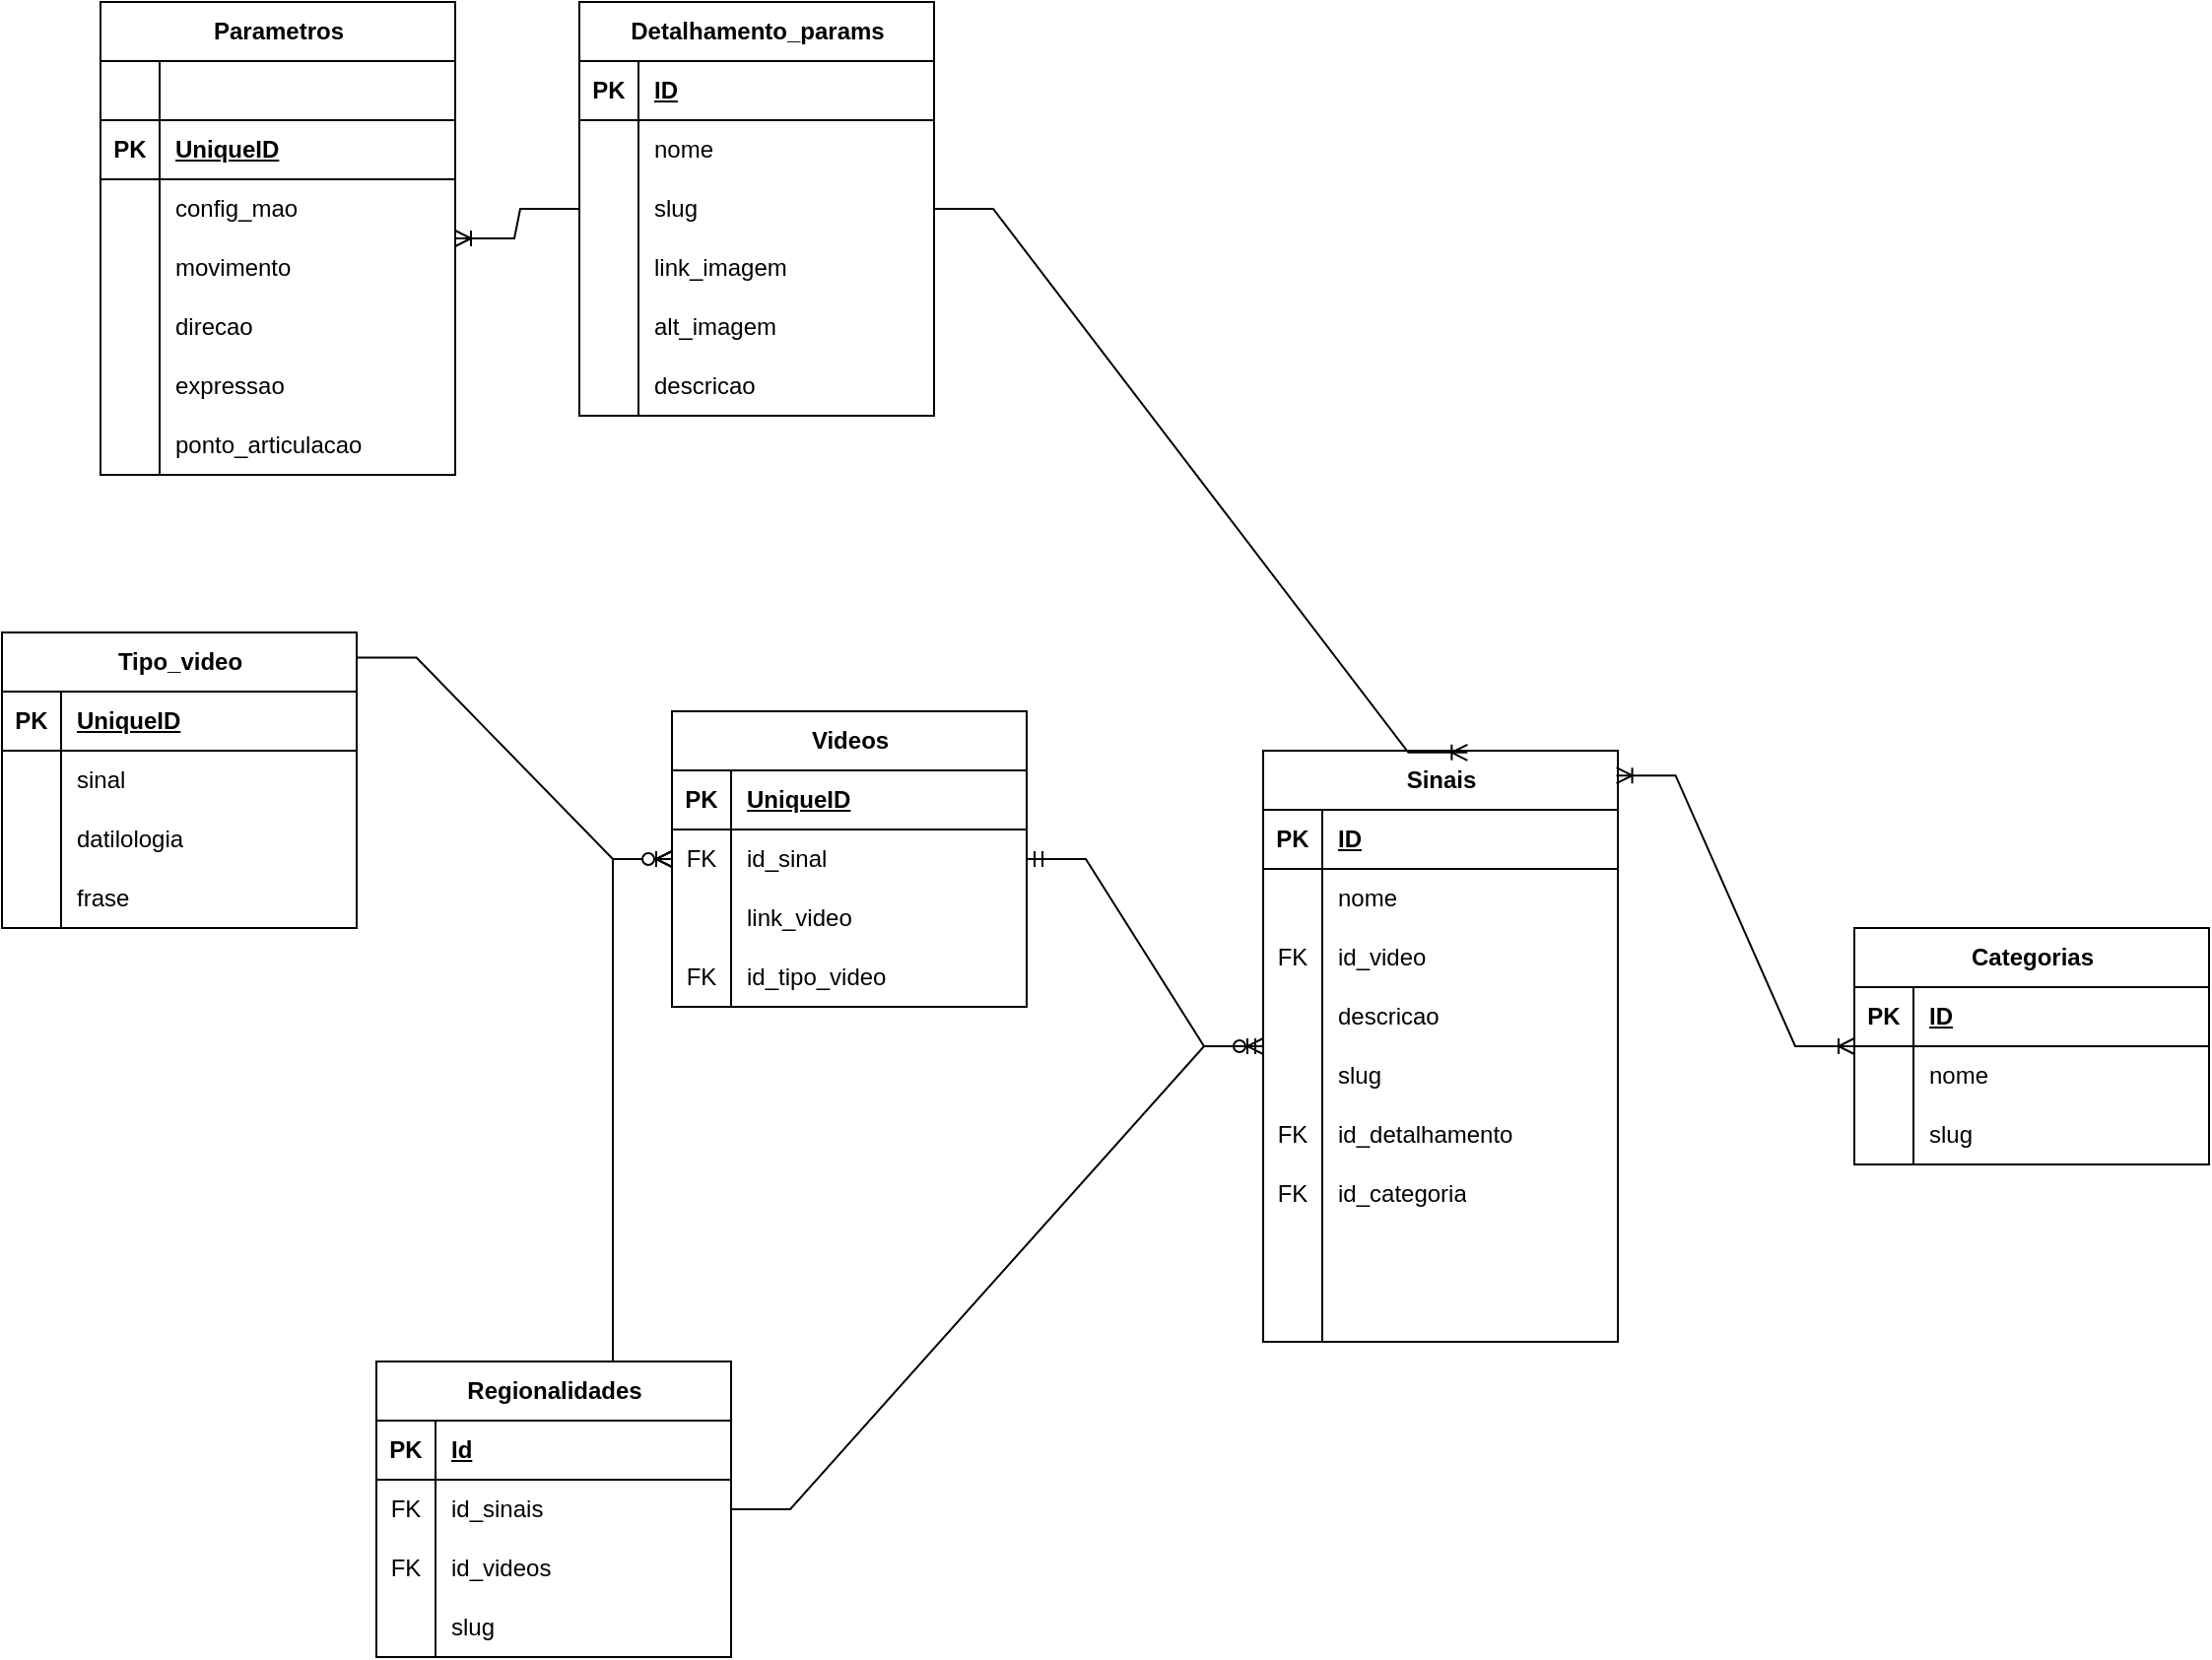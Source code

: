 <mxfile version="21.8.2" type="device">
  <diagram name="Página-1" id="KeEcHHjJXH0J7M_UwQWJ">
    <mxGraphModel dx="1734" dy="944" grid="1" gridSize="10" guides="1" tooltips="1" connect="1" arrows="1" fold="1" page="1" pageScale="1" pageWidth="827" pageHeight="1169" math="0" shadow="0">
      <root>
        <mxCell id="0" />
        <mxCell id="1" parent="0" />
        <mxCell id="hTsUnkivVkCGYJiy14Cd-1" value="Sinais" style="shape=table;startSize=30;container=1;collapsible=1;childLayout=tableLayout;fixedRows=1;rowLines=0;fontStyle=1;align=center;resizeLast=1;html=1;" vertex="1" parent="1">
          <mxGeometry x="680" y="490" width="180" height="300" as="geometry" />
        </mxCell>
        <mxCell id="hTsUnkivVkCGYJiy14Cd-2" value="" style="shape=tableRow;horizontal=0;startSize=0;swimlaneHead=0;swimlaneBody=0;fillColor=none;collapsible=0;dropTarget=0;points=[[0,0.5],[1,0.5]];portConstraint=eastwest;top=0;left=0;right=0;bottom=1;" vertex="1" parent="hTsUnkivVkCGYJiy14Cd-1">
          <mxGeometry y="30" width="180" height="30" as="geometry" />
        </mxCell>
        <mxCell id="hTsUnkivVkCGYJiy14Cd-3" value="PK" style="shape=partialRectangle;connectable=0;fillColor=none;top=0;left=0;bottom=0;right=0;fontStyle=1;overflow=hidden;whiteSpace=wrap;html=1;" vertex="1" parent="hTsUnkivVkCGYJiy14Cd-2">
          <mxGeometry width="30" height="30" as="geometry">
            <mxRectangle width="30" height="30" as="alternateBounds" />
          </mxGeometry>
        </mxCell>
        <mxCell id="hTsUnkivVkCGYJiy14Cd-4" value="ID" style="shape=partialRectangle;connectable=0;fillColor=none;top=0;left=0;bottom=0;right=0;align=left;spacingLeft=6;fontStyle=5;overflow=hidden;whiteSpace=wrap;html=1;" vertex="1" parent="hTsUnkivVkCGYJiy14Cd-2">
          <mxGeometry x="30" width="150" height="30" as="geometry">
            <mxRectangle width="150" height="30" as="alternateBounds" />
          </mxGeometry>
        </mxCell>
        <mxCell id="hTsUnkivVkCGYJiy14Cd-5" value="" style="shape=tableRow;horizontal=0;startSize=0;swimlaneHead=0;swimlaneBody=0;fillColor=none;collapsible=0;dropTarget=0;points=[[0,0.5],[1,0.5]];portConstraint=eastwest;top=0;left=0;right=0;bottom=0;" vertex="1" parent="hTsUnkivVkCGYJiy14Cd-1">
          <mxGeometry y="60" width="180" height="30" as="geometry" />
        </mxCell>
        <mxCell id="hTsUnkivVkCGYJiy14Cd-6" value="" style="shape=partialRectangle;connectable=0;fillColor=none;top=0;left=0;bottom=0;right=0;editable=1;overflow=hidden;whiteSpace=wrap;html=1;" vertex="1" parent="hTsUnkivVkCGYJiy14Cd-5">
          <mxGeometry width="30" height="30" as="geometry">
            <mxRectangle width="30" height="30" as="alternateBounds" />
          </mxGeometry>
        </mxCell>
        <mxCell id="hTsUnkivVkCGYJiy14Cd-7" value="nome&lt;span style=&quot;white-space: pre;&quot;&gt;&#x9;&lt;/span&gt;" style="shape=partialRectangle;connectable=0;fillColor=none;top=0;left=0;bottom=0;right=0;align=left;spacingLeft=6;overflow=hidden;whiteSpace=wrap;html=1;" vertex="1" parent="hTsUnkivVkCGYJiy14Cd-5">
          <mxGeometry x="30" width="150" height="30" as="geometry">
            <mxRectangle width="150" height="30" as="alternateBounds" />
          </mxGeometry>
        </mxCell>
        <mxCell id="hTsUnkivVkCGYJiy14Cd-8" value="" style="shape=tableRow;horizontal=0;startSize=0;swimlaneHead=0;swimlaneBody=0;fillColor=none;collapsible=0;dropTarget=0;points=[[0,0.5],[1,0.5]];portConstraint=eastwest;top=0;left=0;right=0;bottom=0;" vertex="1" parent="hTsUnkivVkCGYJiy14Cd-1">
          <mxGeometry y="90" width="180" height="30" as="geometry" />
        </mxCell>
        <mxCell id="hTsUnkivVkCGYJiy14Cd-9" value="FK" style="shape=partialRectangle;connectable=0;fillColor=none;top=0;left=0;bottom=0;right=0;editable=1;overflow=hidden;whiteSpace=wrap;html=1;" vertex="1" parent="hTsUnkivVkCGYJiy14Cd-8">
          <mxGeometry width="30" height="30" as="geometry">
            <mxRectangle width="30" height="30" as="alternateBounds" />
          </mxGeometry>
        </mxCell>
        <mxCell id="hTsUnkivVkCGYJiy14Cd-10" value="id_video" style="shape=partialRectangle;connectable=0;fillColor=none;top=0;left=0;bottom=0;right=0;align=left;spacingLeft=6;overflow=hidden;whiteSpace=wrap;html=1;" vertex="1" parent="hTsUnkivVkCGYJiy14Cd-8">
          <mxGeometry x="30" width="150" height="30" as="geometry">
            <mxRectangle width="150" height="30" as="alternateBounds" />
          </mxGeometry>
        </mxCell>
        <mxCell id="hTsUnkivVkCGYJiy14Cd-11" value="" style="shape=tableRow;horizontal=0;startSize=0;swimlaneHead=0;swimlaneBody=0;fillColor=none;collapsible=0;dropTarget=0;points=[[0,0.5],[1,0.5]];portConstraint=eastwest;top=0;left=0;right=0;bottom=0;" vertex="1" parent="hTsUnkivVkCGYJiy14Cd-1">
          <mxGeometry y="120" width="180" height="30" as="geometry" />
        </mxCell>
        <mxCell id="hTsUnkivVkCGYJiy14Cd-12" value="" style="shape=partialRectangle;connectable=0;fillColor=none;top=0;left=0;bottom=0;right=0;editable=1;overflow=hidden;whiteSpace=wrap;html=1;" vertex="1" parent="hTsUnkivVkCGYJiy14Cd-11">
          <mxGeometry width="30" height="30" as="geometry">
            <mxRectangle width="30" height="30" as="alternateBounds" />
          </mxGeometry>
        </mxCell>
        <mxCell id="hTsUnkivVkCGYJiy14Cd-13" value="descricao" style="shape=partialRectangle;connectable=0;fillColor=none;top=0;left=0;bottom=0;right=0;align=left;spacingLeft=6;overflow=hidden;whiteSpace=wrap;html=1;" vertex="1" parent="hTsUnkivVkCGYJiy14Cd-11">
          <mxGeometry x="30" width="150" height="30" as="geometry">
            <mxRectangle width="150" height="30" as="alternateBounds" />
          </mxGeometry>
        </mxCell>
        <mxCell id="hTsUnkivVkCGYJiy14Cd-46" style="shape=tableRow;horizontal=0;startSize=0;swimlaneHead=0;swimlaneBody=0;fillColor=none;collapsible=0;dropTarget=0;points=[[0,0.5],[1,0.5]];portConstraint=eastwest;top=0;left=0;right=0;bottom=0;" vertex="1" parent="hTsUnkivVkCGYJiy14Cd-1">
          <mxGeometry y="150" width="180" height="30" as="geometry" />
        </mxCell>
        <mxCell id="hTsUnkivVkCGYJiy14Cd-47" style="shape=partialRectangle;connectable=0;fillColor=none;top=0;left=0;bottom=0;right=0;editable=1;overflow=hidden;whiteSpace=wrap;html=1;" vertex="1" parent="hTsUnkivVkCGYJiy14Cd-46">
          <mxGeometry width="30" height="30" as="geometry">
            <mxRectangle width="30" height="30" as="alternateBounds" />
          </mxGeometry>
        </mxCell>
        <mxCell id="hTsUnkivVkCGYJiy14Cd-48" value="slug" style="shape=partialRectangle;connectable=0;fillColor=none;top=0;left=0;bottom=0;right=0;align=left;spacingLeft=6;overflow=hidden;whiteSpace=wrap;html=1;" vertex="1" parent="hTsUnkivVkCGYJiy14Cd-46">
          <mxGeometry x="30" width="150" height="30" as="geometry">
            <mxRectangle width="150" height="30" as="alternateBounds" />
          </mxGeometry>
        </mxCell>
        <mxCell id="hTsUnkivVkCGYJiy14Cd-43" style="shape=tableRow;horizontal=0;startSize=0;swimlaneHead=0;swimlaneBody=0;fillColor=none;collapsible=0;dropTarget=0;points=[[0,0.5],[1,0.5]];portConstraint=eastwest;top=0;left=0;right=0;bottom=0;" vertex="1" parent="hTsUnkivVkCGYJiy14Cd-1">
          <mxGeometry y="180" width="180" height="30" as="geometry" />
        </mxCell>
        <mxCell id="hTsUnkivVkCGYJiy14Cd-44" value="FK" style="shape=partialRectangle;connectable=0;fillColor=none;top=0;left=0;bottom=0;right=0;editable=1;overflow=hidden;whiteSpace=wrap;html=1;" vertex="1" parent="hTsUnkivVkCGYJiy14Cd-43">
          <mxGeometry width="30" height="30" as="geometry">
            <mxRectangle width="30" height="30" as="alternateBounds" />
          </mxGeometry>
        </mxCell>
        <mxCell id="hTsUnkivVkCGYJiy14Cd-45" value="id_detalhamento" style="shape=partialRectangle;connectable=0;fillColor=none;top=0;left=0;bottom=0;right=0;align=left;spacingLeft=6;overflow=hidden;whiteSpace=wrap;html=1;" vertex="1" parent="hTsUnkivVkCGYJiy14Cd-43">
          <mxGeometry x="30" width="150" height="30" as="geometry">
            <mxRectangle width="150" height="30" as="alternateBounds" />
          </mxGeometry>
        </mxCell>
        <mxCell id="hTsUnkivVkCGYJiy14Cd-40" style="shape=tableRow;horizontal=0;startSize=0;swimlaneHead=0;swimlaneBody=0;fillColor=none;collapsible=0;dropTarget=0;points=[[0,0.5],[1,0.5]];portConstraint=eastwest;top=0;left=0;right=0;bottom=0;" vertex="1" parent="hTsUnkivVkCGYJiy14Cd-1">
          <mxGeometry y="210" width="180" height="30" as="geometry" />
        </mxCell>
        <mxCell id="hTsUnkivVkCGYJiy14Cd-41" value="FK" style="shape=partialRectangle;connectable=0;fillColor=none;top=0;left=0;bottom=0;right=0;editable=1;overflow=hidden;whiteSpace=wrap;html=1;" vertex="1" parent="hTsUnkivVkCGYJiy14Cd-40">
          <mxGeometry width="30" height="30" as="geometry">
            <mxRectangle width="30" height="30" as="alternateBounds" />
          </mxGeometry>
        </mxCell>
        <mxCell id="hTsUnkivVkCGYJiy14Cd-42" value="id_categoria" style="shape=partialRectangle;connectable=0;fillColor=none;top=0;left=0;bottom=0;right=0;align=left;spacingLeft=6;overflow=hidden;whiteSpace=wrap;html=1;" vertex="1" parent="hTsUnkivVkCGYJiy14Cd-40">
          <mxGeometry x="30" width="150" height="30" as="geometry">
            <mxRectangle width="150" height="30" as="alternateBounds" />
          </mxGeometry>
        </mxCell>
        <mxCell id="hTsUnkivVkCGYJiy14Cd-81" style="shape=tableRow;horizontal=0;startSize=0;swimlaneHead=0;swimlaneBody=0;fillColor=none;collapsible=0;dropTarget=0;points=[[0,0.5],[1,0.5]];portConstraint=eastwest;top=0;left=0;right=0;bottom=0;" vertex="1" parent="hTsUnkivVkCGYJiy14Cd-1">
          <mxGeometry y="240" width="180" height="30" as="geometry" />
        </mxCell>
        <mxCell id="hTsUnkivVkCGYJiy14Cd-82" style="shape=partialRectangle;connectable=0;fillColor=none;top=0;left=0;bottom=0;right=0;editable=1;overflow=hidden;whiteSpace=wrap;html=1;" vertex="1" parent="hTsUnkivVkCGYJiy14Cd-81">
          <mxGeometry width="30" height="30" as="geometry">
            <mxRectangle width="30" height="30" as="alternateBounds" />
          </mxGeometry>
        </mxCell>
        <mxCell id="hTsUnkivVkCGYJiy14Cd-83" value="" style="shape=partialRectangle;connectable=0;fillColor=none;top=0;left=0;bottom=0;right=0;align=left;spacingLeft=6;overflow=hidden;whiteSpace=wrap;html=1;" vertex="1" parent="hTsUnkivVkCGYJiy14Cd-81">
          <mxGeometry x="30" width="150" height="30" as="geometry">
            <mxRectangle width="150" height="30" as="alternateBounds" />
          </mxGeometry>
        </mxCell>
        <mxCell id="hTsUnkivVkCGYJiy14Cd-84" style="shape=tableRow;horizontal=0;startSize=0;swimlaneHead=0;swimlaneBody=0;fillColor=none;collapsible=0;dropTarget=0;points=[[0,0.5],[1,0.5]];portConstraint=eastwest;top=0;left=0;right=0;bottom=0;" vertex="1" parent="hTsUnkivVkCGYJiy14Cd-1">
          <mxGeometry y="270" width="180" height="30" as="geometry" />
        </mxCell>
        <mxCell id="hTsUnkivVkCGYJiy14Cd-85" style="shape=partialRectangle;connectable=0;fillColor=none;top=0;left=0;bottom=0;right=0;editable=1;overflow=hidden;whiteSpace=wrap;html=1;" vertex="1" parent="hTsUnkivVkCGYJiy14Cd-84">
          <mxGeometry width="30" height="30" as="geometry">
            <mxRectangle width="30" height="30" as="alternateBounds" />
          </mxGeometry>
        </mxCell>
        <mxCell id="hTsUnkivVkCGYJiy14Cd-86" value="" style="shape=partialRectangle;connectable=0;fillColor=none;top=0;left=0;bottom=0;right=0;align=left;spacingLeft=6;overflow=hidden;whiteSpace=wrap;html=1;" vertex="1" parent="hTsUnkivVkCGYJiy14Cd-84">
          <mxGeometry x="30" width="150" height="30" as="geometry">
            <mxRectangle width="150" height="30" as="alternateBounds" />
          </mxGeometry>
        </mxCell>
        <mxCell id="hTsUnkivVkCGYJiy14Cd-14" value="Categorias" style="shape=table;startSize=30;container=1;collapsible=1;childLayout=tableLayout;fixedRows=1;rowLines=0;fontStyle=1;align=center;resizeLast=1;html=1;" vertex="1" parent="1">
          <mxGeometry x="980" y="580" width="180" height="120" as="geometry" />
        </mxCell>
        <mxCell id="hTsUnkivVkCGYJiy14Cd-15" value="" style="shape=tableRow;horizontal=0;startSize=0;swimlaneHead=0;swimlaneBody=0;fillColor=none;collapsible=0;dropTarget=0;points=[[0,0.5],[1,0.5]];portConstraint=eastwest;top=0;left=0;right=0;bottom=1;" vertex="1" parent="hTsUnkivVkCGYJiy14Cd-14">
          <mxGeometry y="30" width="180" height="30" as="geometry" />
        </mxCell>
        <mxCell id="hTsUnkivVkCGYJiy14Cd-16" value="PK" style="shape=partialRectangle;connectable=0;fillColor=none;top=0;left=0;bottom=0;right=0;fontStyle=1;overflow=hidden;whiteSpace=wrap;html=1;" vertex="1" parent="hTsUnkivVkCGYJiy14Cd-15">
          <mxGeometry width="30" height="30" as="geometry">
            <mxRectangle width="30" height="30" as="alternateBounds" />
          </mxGeometry>
        </mxCell>
        <mxCell id="hTsUnkivVkCGYJiy14Cd-17" value="ID" style="shape=partialRectangle;connectable=0;fillColor=none;top=0;left=0;bottom=0;right=0;align=left;spacingLeft=6;fontStyle=5;overflow=hidden;whiteSpace=wrap;html=1;" vertex="1" parent="hTsUnkivVkCGYJiy14Cd-15">
          <mxGeometry x="30" width="150" height="30" as="geometry">
            <mxRectangle width="150" height="30" as="alternateBounds" />
          </mxGeometry>
        </mxCell>
        <mxCell id="hTsUnkivVkCGYJiy14Cd-18" value="" style="shape=tableRow;horizontal=0;startSize=0;swimlaneHead=0;swimlaneBody=0;fillColor=none;collapsible=0;dropTarget=0;points=[[0,0.5],[1,0.5]];portConstraint=eastwest;top=0;left=0;right=0;bottom=0;" vertex="1" parent="hTsUnkivVkCGYJiy14Cd-14">
          <mxGeometry y="60" width="180" height="30" as="geometry" />
        </mxCell>
        <mxCell id="hTsUnkivVkCGYJiy14Cd-19" value="" style="shape=partialRectangle;connectable=0;fillColor=none;top=0;left=0;bottom=0;right=0;editable=1;overflow=hidden;whiteSpace=wrap;html=1;" vertex="1" parent="hTsUnkivVkCGYJiy14Cd-18">
          <mxGeometry width="30" height="30" as="geometry">
            <mxRectangle width="30" height="30" as="alternateBounds" />
          </mxGeometry>
        </mxCell>
        <mxCell id="hTsUnkivVkCGYJiy14Cd-20" value="nome&lt;span style=&quot;white-space: pre;&quot;&gt;&#x9;&lt;/span&gt;" style="shape=partialRectangle;connectable=0;fillColor=none;top=0;left=0;bottom=0;right=0;align=left;spacingLeft=6;overflow=hidden;whiteSpace=wrap;html=1;" vertex="1" parent="hTsUnkivVkCGYJiy14Cd-18">
          <mxGeometry x="30" width="150" height="30" as="geometry">
            <mxRectangle width="150" height="30" as="alternateBounds" />
          </mxGeometry>
        </mxCell>
        <mxCell id="hTsUnkivVkCGYJiy14Cd-21" value="" style="shape=tableRow;horizontal=0;startSize=0;swimlaneHead=0;swimlaneBody=0;fillColor=none;collapsible=0;dropTarget=0;points=[[0,0.5],[1,0.5]];portConstraint=eastwest;top=0;left=0;right=0;bottom=0;" vertex="1" parent="hTsUnkivVkCGYJiy14Cd-14">
          <mxGeometry y="90" width="180" height="30" as="geometry" />
        </mxCell>
        <mxCell id="hTsUnkivVkCGYJiy14Cd-22" value="" style="shape=partialRectangle;connectable=0;fillColor=none;top=0;left=0;bottom=0;right=0;editable=1;overflow=hidden;whiteSpace=wrap;html=1;" vertex="1" parent="hTsUnkivVkCGYJiy14Cd-21">
          <mxGeometry width="30" height="30" as="geometry">
            <mxRectangle width="30" height="30" as="alternateBounds" />
          </mxGeometry>
        </mxCell>
        <mxCell id="hTsUnkivVkCGYJiy14Cd-23" value="slug" style="shape=partialRectangle;connectable=0;fillColor=none;top=0;left=0;bottom=0;right=0;align=left;spacingLeft=6;overflow=hidden;whiteSpace=wrap;html=1;" vertex="1" parent="hTsUnkivVkCGYJiy14Cd-21">
          <mxGeometry x="30" width="150" height="30" as="geometry">
            <mxRectangle width="150" height="30" as="alternateBounds" />
          </mxGeometry>
        </mxCell>
        <mxCell id="hTsUnkivVkCGYJiy14Cd-27" value="Detalhamento_params" style="shape=table;startSize=30;container=1;collapsible=1;childLayout=tableLayout;fixedRows=1;rowLines=0;fontStyle=1;align=center;resizeLast=1;html=1;" vertex="1" parent="1">
          <mxGeometry x="333" y="110" width="180" height="210" as="geometry" />
        </mxCell>
        <mxCell id="hTsUnkivVkCGYJiy14Cd-28" value="" style="shape=tableRow;horizontal=0;startSize=0;swimlaneHead=0;swimlaneBody=0;fillColor=none;collapsible=0;dropTarget=0;points=[[0,0.5],[1,0.5]];portConstraint=eastwest;top=0;left=0;right=0;bottom=1;" vertex="1" parent="hTsUnkivVkCGYJiy14Cd-27">
          <mxGeometry y="30" width="180" height="30" as="geometry" />
        </mxCell>
        <mxCell id="hTsUnkivVkCGYJiy14Cd-29" value="PK" style="shape=partialRectangle;connectable=0;fillColor=none;top=0;left=0;bottom=0;right=0;fontStyle=1;overflow=hidden;whiteSpace=wrap;html=1;" vertex="1" parent="hTsUnkivVkCGYJiy14Cd-28">
          <mxGeometry width="30" height="30" as="geometry">
            <mxRectangle width="30" height="30" as="alternateBounds" />
          </mxGeometry>
        </mxCell>
        <mxCell id="hTsUnkivVkCGYJiy14Cd-30" value="ID" style="shape=partialRectangle;connectable=0;fillColor=none;top=0;left=0;bottom=0;right=0;align=left;spacingLeft=6;fontStyle=5;overflow=hidden;whiteSpace=wrap;html=1;" vertex="1" parent="hTsUnkivVkCGYJiy14Cd-28">
          <mxGeometry x="30" width="150" height="30" as="geometry">
            <mxRectangle width="150" height="30" as="alternateBounds" />
          </mxGeometry>
        </mxCell>
        <mxCell id="hTsUnkivVkCGYJiy14Cd-31" value="" style="shape=tableRow;horizontal=0;startSize=0;swimlaneHead=0;swimlaneBody=0;fillColor=none;collapsible=0;dropTarget=0;points=[[0,0.5],[1,0.5]];portConstraint=eastwest;top=0;left=0;right=0;bottom=0;" vertex="1" parent="hTsUnkivVkCGYJiy14Cd-27">
          <mxGeometry y="60" width="180" height="30" as="geometry" />
        </mxCell>
        <mxCell id="hTsUnkivVkCGYJiy14Cd-32" value="" style="shape=partialRectangle;connectable=0;fillColor=none;top=0;left=0;bottom=0;right=0;editable=1;overflow=hidden;whiteSpace=wrap;html=1;" vertex="1" parent="hTsUnkivVkCGYJiy14Cd-31">
          <mxGeometry width="30" height="30" as="geometry">
            <mxRectangle width="30" height="30" as="alternateBounds" />
          </mxGeometry>
        </mxCell>
        <mxCell id="hTsUnkivVkCGYJiy14Cd-33" value="nome&lt;span style=&quot;white-space: pre;&quot;&gt;&#x9;&lt;/span&gt;" style="shape=partialRectangle;connectable=0;fillColor=none;top=0;left=0;bottom=0;right=0;align=left;spacingLeft=6;overflow=hidden;whiteSpace=wrap;html=1;" vertex="1" parent="hTsUnkivVkCGYJiy14Cd-31">
          <mxGeometry x="30" width="150" height="30" as="geometry">
            <mxRectangle width="150" height="30" as="alternateBounds" />
          </mxGeometry>
        </mxCell>
        <mxCell id="hTsUnkivVkCGYJiy14Cd-34" value="" style="shape=tableRow;horizontal=0;startSize=0;swimlaneHead=0;swimlaneBody=0;fillColor=none;collapsible=0;dropTarget=0;points=[[0,0.5],[1,0.5]];portConstraint=eastwest;top=0;left=0;right=0;bottom=0;" vertex="1" parent="hTsUnkivVkCGYJiy14Cd-27">
          <mxGeometry y="90" width="180" height="30" as="geometry" />
        </mxCell>
        <mxCell id="hTsUnkivVkCGYJiy14Cd-35" value="" style="shape=partialRectangle;connectable=0;fillColor=none;top=0;left=0;bottom=0;right=0;editable=1;overflow=hidden;whiteSpace=wrap;html=1;" vertex="1" parent="hTsUnkivVkCGYJiy14Cd-34">
          <mxGeometry width="30" height="30" as="geometry">
            <mxRectangle width="30" height="30" as="alternateBounds" />
          </mxGeometry>
        </mxCell>
        <mxCell id="hTsUnkivVkCGYJiy14Cd-36" value="slug" style="shape=partialRectangle;connectable=0;fillColor=none;top=0;left=0;bottom=0;right=0;align=left;spacingLeft=6;overflow=hidden;whiteSpace=wrap;html=1;" vertex="1" parent="hTsUnkivVkCGYJiy14Cd-34">
          <mxGeometry x="30" width="150" height="30" as="geometry">
            <mxRectangle width="150" height="30" as="alternateBounds" />
          </mxGeometry>
        </mxCell>
        <mxCell id="hTsUnkivVkCGYJiy14Cd-37" value="" style="shape=tableRow;horizontal=0;startSize=0;swimlaneHead=0;swimlaneBody=0;fillColor=none;collapsible=0;dropTarget=0;points=[[0,0.5],[1,0.5]];portConstraint=eastwest;top=0;left=0;right=0;bottom=0;" vertex="1" parent="hTsUnkivVkCGYJiy14Cd-27">
          <mxGeometry y="120" width="180" height="30" as="geometry" />
        </mxCell>
        <mxCell id="hTsUnkivVkCGYJiy14Cd-38" value="" style="shape=partialRectangle;connectable=0;fillColor=none;top=0;left=0;bottom=0;right=0;editable=1;overflow=hidden;whiteSpace=wrap;html=1;" vertex="1" parent="hTsUnkivVkCGYJiy14Cd-37">
          <mxGeometry width="30" height="30" as="geometry">
            <mxRectangle width="30" height="30" as="alternateBounds" />
          </mxGeometry>
        </mxCell>
        <mxCell id="hTsUnkivVkCGYJiy14Cd-39" value="link_imagem" style="shape=partialRectangle;connectable=0;fillColor=none;top=0;left=0;bottom=0;right=0;align=left;spacingLeft=6;overflow=hidden;whiteSpace=wrap;html=1;" vertex="1" parent="hTsUnkivVkCGYJiy14Cd-37">
          <mxGeometry x="30" width="150" height="30" as="geometry">
            <mxRectangle width="150" height="30" as="alternateBounds" />
          </mxGeometry>
        </mxCell>
        <mxCell id="hTsUnkivVkCGYJiy14Cd-52" style="shape=tableRow;horizontal=0;startSize=0;swimlaneHead=0;swimlaneBody=0;fillColor=none;collapsible=0;dropTarget=0;points=[[0,0.5],[1,0.5]];portConstraint=eastwest;top=0;left=0;right=0;bottom=0;" vertex="1" parent="hTsUnkivVkCGYJiy14Cd-27">
          <mxGeometry y="150" width="180" height="30" as="geometry" />
        </mxCell>
        <mxCell id="hTsUnkivVkCGYJiy14Cd-53" style="shape=partialRectangle;connectable=0;fillColor=none;top=0;left=0;bottom=0;right=0;editable=1;overflow=hidden;whiteSpace=wrap;html=1;" vertex="1" parent="hTsUnkivVkCGYJiy14Cd-52">
          <mxGeometry width="30" height="30" as="geometry">
            <mxRectangle width="30" height="30" as="alternateBounds" />
          </mxGeometry>
        </mxCell>
        <mxCell id="hTsUnkivVkCGYJiy14Cd-54" value="alt_imagem" style="shape=partialRectangle;connectable=0;fillColor=none;top=0;left=0;bottom=0;right=0;align=left;spacingLeft=6;overflow=hidden;whiteSpace=wrap;html=1;" vertex="1" parent="hTsUnkivVkCGYJiy14Cd-52">
          <mxGeometry x="30" width="150" height="30" as="geometry">
            <mxRectangle width="150" height="30" as="alternateBounds" />
          </mxGeometry>
        </mxCell>
        <mxCell id="hTsUnkivVkCGYJiy14Cd-49" style="shape=tableRow;horizontal=0;startSize=0;swimlaneHead=0;swimlaneBody=0;fillColor=none;collapsible=0;dropTarget=0;points=[[0,0.5],[1,0.5]];portConstraint=eastwest;top=0;left=0;right=0;bottom=0;" vertex="1" parent="hTsUnkivVkCGYJiy14Cd-27">
          <mxGeometry y="180" width="180" height="30" as="geometry" />
        </mxCell>
        <mxCell id="hTsUnkivVkCGYJiy14Cd-50" style="shape=partialRectangle;connectable=0;fillColor=none;top=0;left=0;bottom=0;right=0;editable=1;overflow=hidden;whiteSpace=wrap;html=1;" vertex="1" parent="hTsUnkivVkCGYJiy14Cd-49">
          <mxGeometry width="30" height="30" as="geometry">
            <mxRectangle width="30" height="30" as="alternateBounds" />
          </mxGeometry>
        </mxCell>
        <mxCell id="hTsUnkivVkCGYJiy14Cd-51" value="descricao" style="shape=partialRectangle;connectable=0;fillColor=none;top=0;left=0;bottom=0;right=0;align=left;spacingLeft=6;overflow=hidden;whiteSpace=wrap;html=1;" vertex="1" parent="hTsUnkivVkCGYJiy14Cd-49">
          <mxGeometry x="30" width="150" height="30" as="geometry">
            <mxRectangle width="150" height="30" as="alternateBounds" />
          </mxGeometry>
        </mxCell>
        <mxCell id="hTsUnkivVkCGYJiy14Cd-55" value="Parametros" style="shape=table;startSize=30;container=1;collapsible=1;childLayout=tableLayout;fixedRows=1;rowLines=0;fontStyle=1;align=center;resizeLast=1;html=1;" vertex="1" parent="1">
          <mxGeometry x="90" y="110" width="180" height="240" as="geometry" />
        </mxCell>
        <mxCell id="hTsUnkivVkCGYJiy14Cd-106" style="shape=tableRow;horizontal=0;startSize=0;swimlaneHead=0;swimlaneBody=0;fillColor=none;collapsible=0;dropTarget=0;points=[[0,0.5],[1,0.5]];portConstraint=eastwest;top=0;left=0;right=0;bottom=1;" vertex="1" parent="hTsUnkivVkCGYJiy14Cd-55">
          <mxGeometry y="30" width="180" height="30" as="geometry" />
        </mxCell>
        <mxCell id="hTsUnkivVkCGYJiy14Cd-107" style="shape=partialRectangle;connectable=0;fillColor=none;top=0;left=0;bottom=0;right=0;fontStyle=1;overflow=hidden;whiteSpace=wrap;html=1;" vertex="1" parent="hTsUnkivVkCGYJiy14Cd-106">
          <mxGeometry width="30" height="30" as="geometry">
            <mxRectangle width="30" height="30" as="alternateBounds" />
          </mxGeometry>
        </mxCell>
        <mxCell id="hTsUnkivVkCGYJiy14Cd-108" style="shape=partialRectangle;connectable=0;fillColor=none;top=0;left=0;bottom=0;right=0;align=left;spacingLeft=6;fontStyle=5;overflow=hidden;whiteSpace=wrap;html=1;" vertex="1" parent="hTsUnkivVkCGYJiy14Cd-106">
          <mxGeometry x="30" width="150" height="30" as="geometry">
            <mxRectangle width="150" height="30" as="alternateBounds" />
          </mxGeometry>
        </mxCell>
        <mxCell id="hTsUnkivVkCGYJiy14Cd-56" value="" style="shape=tableRow;horizontal=0;startSize=0;swimlaneHead=0;swimlaneBody=0;fillColor=none;collapsible=0;dropTarget=0;points=[[0,0.5],[1,0.5]];portConstraint=eastwest;top=0;left=0;right=0;bottom=1;" vertex="1" parent="hTsUnkivVkCGYJiy14Cd-55">
          <mxGeometry y="60" width="180" height="30" as="geometry" />
        </mxCell>
        <mxCell id="hTsUnkivVkCGYJiy14Cd-57" value="PK" style="shape=partialRectangle;connectable=0;fillColor=none;top=0;left=0;bottom=0;right=0;fontStyle=1;overflow=hidden;whiteSpace=wrap;html=1;" vertex="1" parent="hTsUnkivVkCGYJiy14Cd-56">
          <mxGeometry width="30" height="30" as="geometry">
            <mxRectangle width="30" height="30" as="alternateBounds" />
          </mxGeometry>
        </mxCell>
        <mxCell id="hTsUnkivVkCGYJiy14Cd-58" value="UniqueID" style="shape=partialRectangle;connectable=0;fillColor=none;top=0;left=0;bottom=0;right=0;align=left;spacingLeft=6;fontStyle=5;overflow=hidden;whiteSpace=wrap;html=1;" vertex="1" parent="hTsUnkivVkCGYJiy14Cd-56">
          <mxGeometry x="30" width="150" height="30" as="geometry">
            <mxRectangle width="150" height="30" as="alternateBounds" />
          </mxGeometry>
        </mxCell>
        <mxCell id="hTsUnkivVkCGYJiy14Cd-59" value="" style="shape=tableRow;horizontal=0;startSize=0;swimlaneHead=0;swimlaneBody=0;fillColor=none;collapsible=0;dropTarget=0;points=[[0,0.5],[1,0.5]];portConstraint=eastwest;top=0;left=0;right=0;bottom=0;" vertex="1" parent="hTsUnkivVkCGYJiy14Cd-55">
          <mxGeometry y="90" width="180" height="30" as="geometry" />
        </mxCell>
        <mxCell id="hTsUnkivVkCGYJiy14Cd-60" value="" style="shape=partialRectangle;connectable=0;fillColor=none;top=0;left=0;bottom=0;right=0;editable=1;overflow=hidden;whiteSpace=wrap;html=1;" vertex="1" parent="hTsUnkivVkCGYJiy14Cd-59">
          <mxGeometry width="30" height="30" as="geometry">
            <mxRectangle width="30" height="30" as="alternateBounds" />
          </mxGeometry>
        </mxCell>
        <mxCell id="hTsUnkivVkCGYJiy14Cd-61" value="config_mao" style="shape=partialRectangle;connectable=0;fillColor=none;top=0;left=0;bottom=0;right=0;align=left;spacingLeft=6;overflow=hidden;whiteSpace=wrap;html=1;" vertex="1" parent="hTsUnkivVkCGYJiy14Cd-59">
          <mxGeometry x="30" width="150" height="30" as="geometry">
            <mxRectangle width="150" height="30" as="alternateBounds" />
          </mxGeometry>
        </mxCell>
        <mxCell id="hTsUnkivVkCGYJiy14Cd-62" value="" style="shape=tableRow;horizontal=0;startSize=0;swimlaneHead=0;swimlaneBody=0;fillColor=none;collapsible=0;dropTarget=0;points=[[0,0.5],[1,0.5]];portConstraint=eastwest;top=0;left=0;right=0;bottom=0;" vertex="1" parent="hTsUnkivVkCGYJiy14Cd-55">
          <mxGeometry y="120" width="180" height="30" as="geometry" />
        </mxCell>
        <mxCell id="hTsUnkivVkCGYJiy14Cd-63" value="" style="shape=partialRectangle;connectable=0;fillColor=none;top=0;left=0;bottom=0;right=0;editable=1;overflow=hidden;whiteSpace=wrap;html=1;" vertex="1" parent="hTsUnkivVkCGYJiy14Cd-62">
          <mxGeometry width="30" height="30" as="geometry">
            <mxRectangle width="30" height="30" as="alternateBounds" />
          </mxGeometry>
        </mxCell>
        <mxCell id="hTsUnkivVkCGYJiy14Cd-64" value="movimento" style="shape=partialRectangle;connectable=0;fillColor=none;top=0;left=0;bottom=0;right=0;align=left;spacingLeft=6;overflow=hidden;whiteSpace=wrap;html=1;" vertex="1" parent="hTsUnkivVkCGYJiy14Cd-62">
          <mxGeometry x="30" width="150" height="30" as="geometry">
            <mxRectangle width="150" height="30" as="alternateBounds" />
          </mxGeometry>
        </mxCell>
        <mxCell id="hTsUnkivVkCGYJiy14Cd-65" value="" style="shape=tableRow;horizontal=0;startSize=0;swimlaneHead=0;swimlaneBody=0;fillColor=none;collapsible=0;dropTarget=0;points=[[0,0.5],[1,0.5]];portConstraint=eastwest;top=0;left=0;right=0;bottom=0;" vertex="1" parent="hTsUnkivVkCGYJiy14Cd-55">
          <mxGeometry y="150" width="180" height="30" as="geometry" />
        </mxCell>
        <mxCell id="hTsUnkivVkCGYJiy14Cd-66" value="" style="shape=partialRectangle;connectable=0;fillColor=none;top=0;left=0;bottom=0;right=0;editable=1;overflow=hidden;whiteSpace=wrap;html=1;" vertex="1" parent="hTsUnkivVkCGYJiy14Cd-65">
          <mxGeometry width="30" height="30" as="geometry">
            <mxRectangle width="30" height="30" as="alternateBounds" />
          </mxGeometry>
        </mxCell>
        <mxCell id="hTsUnkivVkCGYJiy14Cd-67" value="direcao" style="shape=partialRectangle;connectable=0;fillColor=none;top=0;left=0;bottom=0;right=0;align=left;spacingLeft=6;overflow=hidden;whiteSpace=wrap;html=1;" vertex="1" parent="hTsUnkivVkCGYJiy14Cd-65">
          <mxGeometry x="30" width="150" height="30" as="geometry">
            <mxRectangle width="150" height="30" as="alternateBounds" />
          </mxGeometry>
        </mxCell>
        <mxCell id="hTsUnkivVkCGYJiy14Cd-103" style="shape=tableRow;horizontal=0;startSize=0;swimlaneHead=0;swimlaneBody=0;fillColor=none;collapsible=0;dropTarget=0;points=[[0,0.5],[1,0.5]];portConstraint=eastwest;top=0;left=0;right=0;bottom=0;" vertex="1" parent="hTsUnkivVkCGYJiy14Cd-55">
          <mxGeometry y="180" width="180" height="30" as="geometry" />
        </mxCell>
        <mxCell id="hTsUnkivVkCGYJiy14Cd-104" style="shape=partialRectangle;connectable=0;fillColor=none;top=0;left=0;bottom=0;right=0;editable=1;overflow=hidden;whiteSpace=wrap;html=1;" vertex="1" parent="hTsUnkivVkCGYJiy14Cd-103">
          <mxGeometry width="30" height="30" as="geometry">
            <mxRectangle width="30" height="30" as="alternateBounds" />
          </mxGeometry>
        </mxCell>
        <mxCell id="hTsUnkivVkCGYJiy14Cd-105" value="expressao" style="shape=partialRectangle;connectable=0;fillColor=none;top=0;left=0;bottom=0;right=0;align=left;spacingLeft=6;overflow=hidden;whiteSpace=wrap;html=1;" vertex="1" parent="hTsUnkivVkCGYJiy14Cd-103">
          <mxGeometry x="30" width="150" height="30" as="geometry">
            <mxRectangle width="150" height="30" as="alternateBounds" />
          </mxGeometry>
        </mxCell>
        <mxCell id="hTsUnkivVkCGYJiy14Cd-109" style="shape=tableRow;horizontal=0;startSize=0;swimlaneHead=0;swimlaneBody=0;fillColor=none;collapsible=0;dropTarget=0;points=[[0,0.5],[1,0.5]];portConstraint=eastwest;top=0;left=0;right=0;bottom=0;" vertex="1" parent="hTsUnkivVkCGYJiy14Cd-55">
          <mxGeometry y="210" width="180" height="30" as="geometry" />
        </mxCell>
        <mxCell id="hTsUnkivVkCGYJiy14Cd-110" style="shape=partialRectangle;connectable=0;fillColor=none;top=0;left=0;bottom=0;right=0;editable=1;overflow=hidden;whiteSpace=wrap;html=1;" vertex="1" parent="hTsUnkivVkCGYJiy14Cd-109">
          <mxGeometry width="30" height="30" as="geometry">
            <mxRectangle width="30" height="30" as="alternateBounds" />
          </mxGeometry>
        </mxCell>
        <mxCell id="hTsUnkivVkCGYJiy14Cd-111" value="ponto_articulacao" style="shape=partialRectangle;connectable=0;fillColor=none;top=0;left=0;bottom=0;right=0;align=left;spacingLeft=6;overflow=hidden;whiteSpace=wrap;html=1;" vertex="1" parent="hTsUnkivVkCGYJiy14Cd-109">
          <mxGeometry x="30" width="150" height="30" as="geometry">
            <mxRectangle width="150" height="30" as="alternateBounds" />
          </mxGeometry>
        </mxCell>
        <mxCell id="hTsUnkivVkCGYJiy14Cd-68" value="Videos" style="shape=table;startSize=30;container=1;collapsible=1;childLayout=tableLayout;fixedRows=1;rowLines=0;fontStyle=1;align=center;resizeLast=1;html=1;" vertex="1" parent="1">
          <mxGeometry x="380" y="470" width="180" height="150" as="geometry" />
        </mxCell>
        <mxCell id="hTsUnkivVkCGYJiy14Cd-69" value="" style="shape=tableRow;horizontal=0;startSize=0;swimlaneHead=0;swimlaneBody=0;fillColor=none;collapsible=0;dropTarget=0;points=[[0,0.5],[1,0.5]];portConstraint=eastwest;top=0;left=0;right=0;bottom=1;" vertex="1" parent="hTsUnkivVkCGYJiy14Cd-68">
          <mxGeometry y="30" width="180" height="30" as="geometry" />
        </mxCell>
        <mxCell id="hTsUnkivVkCGYJiy14Cd-70" value="PK" style="shape=partialRectangle;connectable=0;fillColor=none;top=0;left=0;bottom=0;right=0;fontStyle=1;overflow=hidden;whiteSpace=wrap;html=1;" vertex="1" parent="hTsUnkivVkCGYJiy14Cd-69">
          <mxGeometry width="30" height="30" as="geometry">
            <mxRectangle width="30" height="30" as="alternateBounds" />
          </mxGeometry>
        </mxCell>
        <mxCell id="hTsUnkivVkCGYJiy14Cd-71" value="UniqueID" style="shape=partialRectangle;connectable=0;fillColor=none;top=0;left=0;bottom=0;right=0;align=left;spacingLeft=6;fontStyle=5;overflow=hidden;whiteSpace=wrap;html=1;" vertex="1" parent="hTsUnkivVkCGYJiy14Cd-69">
          <mxGeometry x="30" width="150" height="30" as="geometry">
            <mxRectangle width="150" height="30" as="alternateBounds" />
          </mxGeometry>
        </mxCell>
        <mxCell id="hTsUnkivVkCGYJiy14Cd-72" value="" style="shape=tableRow;horizontal=0;startSize=0;swimlaneHead=0;swimlaneBody=0;fillColor=none;collapsible=0;dropTarget=0;points=[[0,0.5],[1,0.5]];portConstraint=eastwest;top=0;left=0;right=0;bottom=0;" vertex="1" parent="hTsUnkivVkCGYJiy14Cd-68">
          <mxGeometry y="60" width="180" height="30" as="geometry" />
        </mxCell>
        <mxCell id="hTsUnkivVkCGYJiy14Cd-73" value="FK" style="shape=partialRectangle;connectable=0;fillColor=none;top=0;left=0;bottom=0;right=0;editable=1;overflow=hidden;whiteSpace=wrap;html=1;" vertex="1" parent="hTsUnkivVkCGYJiy14Cd-72">
          <mxGeometry width="30" height="30" as="geometry">
            <mxRectangle width="30" height="30" as="alternateBounds" />
          </mxGeometry>
        </mxCell>
        <mxCell id="hTsUnkivVkCGYJiy14Cd-74" value="id_sinal" style="shape=partialRectangle;connectable=0;fillColor=none;top=0;left=0;bottom=0;right=0;align=left;spacingLeft=6;overflow=hidden;whiteSpace=wrap;html=1;" vertex="1" parent="hTsUnkivVkCGYJiy14Cd-72">
          <mxGeometry x="30" width="150" height="30" as="geometry">
            <mxRectangle width="150" height="30" as="alternateBounds" />
          </mxGeometry>
        </mxCell>
        <mxCell id="hTsUnkivVkCGYJiy14Cd-75" value="" style="shape=tableRow;horizontal=0;startSize=0;swimlaneHead=0;swimlaneBody=0;fillColor=none;collapsible=0;dropTarget=0;points=[[0,0.5],[1,0.5]];portConstraint=eastwest;top=0;left=0;right=0;bottom=0;" vertex="1" parent="hTsUnkivVkCGYJiy14Cd-68">
          <mxGeometry y="90" width="180" height="30" as="geometry" />
        </mxCell>
        <mxCell id="hTsUnkivVkCGYJiy14Cd-76" value="" style="shape=partialRectangle;connectable=0;fillColor=none;top=0;left=0;bottom=0;right=0;editable=1;overflow=hidden;whiteSpace=wrap;html=1;" vertex="1" parent="hTsUnkivVkCGYJiy14Cd-75">
          <mxGeometry width="30" height="30" as="geometry">
            <mxRectangle width="30" height="30" as="alternateBounds" />
          </mxGeometry>
        </mxCell>
        <mxCell id="hTsUnkivVkCGYJiy14Cd-77" value="link_video" style="shape=partialRectangle;connectable=0;fillColor=none;top=0;left=0;bottom=0;right=0;align=left;spacingLeft=6;overflow=hidden;whiteSpace=wrap;html=1;" vertex="1" parent="hTsUnkivVkCGYJiy14Cd-75">
          <mxGeometry x="30" width="150" height="30" as="geometry">
            <mxRectangle width="150" height="30" as="alternateBounds" />
          </mxGeometry>
        </mxCell>
        <mxCell id="hTsUnkivVkCGYJiy14Cd-78" value="" style="shape=tableRow;horizontal=0;startSize=0;swimlaneHead=0;swimlaneBody=0;fillColor=none;collapsible=0;dropTarget=0;points=[[0,0.5],[1,0.5]];portConstraint=eastwest;top=0;left=0;right=0;bottom=0;" vertex="1" parent="hTsUnkivVkCGYJiy14Cd-68">
          <mxGeometry y="120" width="180" height="30" as="geometry" />
        </mxCell>
        <mxCell id="hTsUnkivVkCGYJiy14Cd-79" value="FK" style="shape=partialRectangle;connectable=0;fillColor=none;top=0;left=0;bottom=0;right=0;editable=1;overflow=hidden;whiteSpace=wrap;html=1;" vertex="1" parent="hTsUnkivVkCGYJiy14Cd-78">
          <mxGeometry width="30" height="30" as="geometry">
            <mxRectangle width="30" height="30" as="alternateBounds" />
          </mxGeometry>
        </mxCell>
        <mxCell id="hTsUnkivVkCGYJiy14Cd-80" value="id_tipo_video" style="shape=partialRectangle;connectable=0;fillColor=none;top=0;left=0;bottom=0;right=0;align=left;spacingLeft=6;overflow=hidden;whiteSpace=wrap;html=1;" vertex="1" parent="hTsUnkivVkCGYJiy14Cd-78">
          <mxGeometry x="30" width="150" height="30" as="geometry">
            <mxRectangle width="150" height="30" as="alternateBounds" />
          </mxGeometry>
        </mxCell>
        <mxCell id="hTsUnkivVkCGYJiy14Cd-87" value="Tipo_video" style="shape=table;startSize=30;container=1;collapsible=1;childLayout=tableLayout;fixedRows=1;rowLines=0;fontStyle=1;align=center;resizeLast=1;html=1;" vertex="1" parent="1">
          <mxGeometry x="40" y="430" width="180" height="150" as="geometry" />
        </mxCell>
        <mxCell id="hTsUnkivVkCGYJiy14Cd-88" value="" style="shape=tableRow;horizontal=0;startSize=0;swimlaneHead=0;swimlaneBody=0;fillColor=none;collapsible=0;dropTarget=0;points=[[0,0.5],[1,0.5]];portConstraint=eastwest;top=0;left=0;right=0;bottom=1;" vertex="1" parent="hTsUnkivVkCGYJiy14Cd-87">
          <mxGeometry y="30" width="180" height="30" as="geometry" />
        </mxCell>
        <mxCell id="hTsUnkivVkCGYJiy14Cd-89" value="PK" style="shape=partialRectangle;connectable=0;fillColor=none;top=0;left=0;bottom=0;right=0;fontStyle=1;overflow=hidden;whiteSpace=wrap;html=1;" vertex="1" parent="hTsUnkivVkCGYJiy14Cd-88">
          <mxGeometry width="30" height="30" as="geometry">
            <mxRectangle width="30" height="30" as="alternateBounds" />
          </mxGeometry>
        </mxCell>
        <mxCell id="hTsUnkivVkCGYJiy14Cd-90" value="UniqueID" style="shape=partialRectangle;connectable=0;fillColor=none;top=0;left=0;bottom=0;right=0;align=left;spacingLeft=6;fontStyle=5;overflow=hidden;whiteSpace=wrap;html=1;" vertex="1" parent="hTsUnkivVkCGYJiy14Cd-88">
          <mxGeometry x="30" width="150" height="30" as="geometry">
            <mxRectangle width="150" height="30" as="alternateBounds" />
          </mxGeometry>
        </mxCell>
        <mxCell id="hTsUnkivVkCGYJiy14Cd-91" value="" style="shape=tableRow;horizontal=0;startSize=0;swimlaneHead=0;swimlaneBody=0;fillColor=none;collapsible=0;dropTarget=0;points=[[0,0.5],[1,0.5]];portConstraint=eastwest;top=0;left=0;right=0;bottom=0;" vertex="1" parent="hTsUnkivVkCGYJiy14Cd-87">
          <mxGeometry y="60" width="180" height="30" as="geometry" />
        </mxCell>
        <mxCell id="hTsUnkivVkCGYJiy14Cd-92" value="" style="shape=partialRectangle;connectable=0;fillColor=none;top=0;left=0;bottom=0;right=0;editable=1;overflow=hidden;whiteSpace=wrap;html=1;" vertex="1" parent="hTsUnkivVkCGYJiy14Cd-91">
          <mxGeometry width="30" height="30" as="geometry">
            <mxRectangle width="30" height="30" as="alternateBounds" />
          </mxGeometry>
        </mxCell>
        <mxCell id="hTsUnkivVkCGYJiy14Cd-93" value="sinal" style="shape=partialRectangle;connectable=0;fillColor=none;top=0;left=0;bottom=0;right=0;align=left;spacingLeft=6;overflow=hidden;whiteSpace=wrap;html=1;" vertex="1" parent="hTsUnkivVkCGYJiy14Cd-91">
          <mxGeometry x="30" width="150" height="30" as="geometry">
            <mxRectangle width="150" height="30" as="alternateBounds" />
          </mxGeometry>
        </mxCell>
        <mxCell id="hTsUnkivVkCGYJiy14Cd-94" value="" style="shape=tableRow;horizontal=0;startSize=0;swimlaneHead=0;swimlaneBody=0;fillColor=none;collapsible=0;dropTarget=0;points=[[0,0.5],[1,0.5]];portConstraint=eastwest;top=0;left=0;right=0;bottom=0;" vertex="1" parent="hTsUnkivVkCGYJiy14Cd-87">
          <mxGeometry y="90" width="180" height="30" as="geometry" />
        </mxCell>
        <mxCell id="hTsUnkivVkCGYJiy14Cd-95" value="" style="shape=partialRectangle;connectable=0;fillColor=none;top=0;left=0;bottom=0;right=0;editable=1;overflow=hidden;whiteSpace=wrap;html=1;" vertex="1" parent="hTsUnkivVkCGYJiy14Cd-94">
          <mxGeometry width="30" height="30" as="geometry">
            <mxRectangle width="30" height="30" as="alternateBounds" />
          </mxGeometry>
        </mxCell>
        <mxCell id="hTsUnkivVkCGYJiy14Cd-96" value="datilologia" style="shape=partialRectangle;connectable=0;fillColor=none;top=0;left=0;bottom=0;right=0;align=left;spacingLeft=6;overflow=hidden;whiteSpace=wrap;html=1;" vertex="1" parent="hTsUnkivVkCGYJiy14Cd-94">
          <mxGeometry x="30" width="150" height="30" as="geometry">
            <mxRectangle width="150" height="30" as="alternateBounds" />
          </mxGeometry>
        </mxCell>
        <mxCell id="hTsUnkivVkCGYJiy14Cd-97" value="" style="shape=tableRow;horizontal=0;startSize=0;swimlaneHead=0;swimlaneBody=0;fillColor=none;collapsible=0;dropTarget=0;points=[[0,0.5],[1,0.5]];portConstraint=eastwest;top=0;left=0;right=0;bottom=0;" vertex="1" parent="hTsUnkivVkCGYJiy14Cd-87">
          <mxGeometry y="120" width="180" height="30" as="geometry" />
        </mxCell>
        <mxCell id="hTsUnkivVkCGYJiy14Cd-98" value="" style="shape=partialRectangle;connectable=0;fillColor=none;top=0;left=0;bottom=0;right=0;editable=1;overflow=hidden;whiteSpace=wrap;html=1;" vertex="1" parent="hTsUnkivVkCGYJiy14Cd-97">
          <mxGeometry width="30" height="30" as="geometry">
            <mxRectangle width="30" height="30" as="alternateBounds" />
          </mxGeometry>
        </mxCell>
        <mxCell id="hTsUnkivVkCGYJiy14Cd-99" value="frase" style="shape=partialRectangle;connectable=0;fillColor=none;top=0;left=0;bottom=0;right=0;align=left;spacingLeft=6;overflow=hidden;whiteSpace=wrap;html=1;" vertex="1" parent="hTsUnkivVkCGYJiy14Cd-97">
          <mxGeometry x="30" width="150" height="30" as="geometry">
            <mxRectangle width="150" height="30" as="alternateBounds" />
          </mxGeometry>
        </mxCell>
        <mxCell id="hTsUnkivVkCGYJiy14Cd-101" value="" style="edgeStyle=entityRelationEdgeStyle;fontSize=12;html=1;endArrow=ERoneToMany;rounded=0;exitX=1.002;exitY=0.085;exitDx=0;exitDy=0;exitPerimeter=0;" edge="1" parent="1" source="hTsUnkivVkCGYJiy14Cd-87" target="hTsUnkivVkCGYJiy14Cd-68">
          <mxGeometry width="100" height="100" relative="1" as="geometry">
            <mxPoint x="47.0" y="400" as="sourcePoint" />
            <mxPoint x="413.58" y="401.63" as="targetPoint" />
            <Array as="points">
              <mxPoint x="295.02" y="571" />
            </Array>
          </mxGeometry>
        </mxCell>
        <mxCell id="hTsUnkivVkCGYJiy14Cd-102" value="" style="edgeStyle=entityRelationEdgeStyle;fontSize=12;html=1;endArrow=ERoneToMany;rounded=0;" edge="1" parent="1" source="hTsUnkivVkCGYJiy14Cd-27" target="hTsUnkivVkCGYJiy14Cd-55">
          <mxGeometry width="100" height="100" relative="1" as="geometry">
            <mxPoint x="323" y="130" as="sourcePoint" />
            <mxPoint x="433" y="220" as="targetPoint" />
            <Array as="points">
              <mxPoint x="330" y="220" />
            </Array>
          </mxGeometry>
        </mxCell>
        <mxCell id="hTsUnkivVkCGYJiy14Cd-112" value="" style="edgeStyle=entityRelationEdgeStyle;fontSize=12;html=1;endArrow=ERoneToMany;startArrow=ERoneToMany;rounded=0;exitX=0.996;exitY=0.042;exitDx=0;exitDy=0;exitPerimeter=0;" edge="1" parent="1" source="hTsUnkivVkCGYJiy14Cd-1" target="hTsUnkivVkCGYJiy14Cd-14">
          <mxGeometry width="100" height="100" relative="1" as="geometry">
            <mxPoint x="910" y="810" as="sourcePoint" />
            <mxPoint x="943.06" y="575.96" as="targetPoint" />
          </mxGeometry>
        </mxCell>
        <mxCell id="hTsUnkivVkCGYJiy14Cd-120" value="Regionalidades" style="shape=table;startSize=30;container=1;collapsible=1;childLayout=tableLayout;fixedRows=1;rowLines=0;fontStyle=1;align=center;resizeLast=1;html=1;" vertex="1" parent="1">
          <mxGeometry x="230" y="800" width="180" height="150" as="geometry" />
        </mxCell>
        <mxCell id="hTsUnkivVkCGYJiy14Cd-121" value="" style="shape=tableRow;horizontal=0;startSize=0;swimlaneHead=0;swimlaneBody=0;fillColor=none;collapsible=0;dropTarget=0;points=[[0,0.5],[1,0.5]];portConstraint=eastwest;top=0;left=0;right=0;bottom=1;" vertex="1" parent="hTsUnkivVkCGYJiy14Cd-120">
          <mxGeometry y="30" width="180" height="30" as="geometry" />
        </mxCell>
        <mxCell id="hTsUnkivVkCGYJiy14Cd-122" value="PK" style="shape=partialRectangle;connectable=0;fillColor=none;top=0;left=0;bottom=0;right=0;fontStyle=1;overflow=hidden;whiteSpace=wrap;html=1;" vertex="1" parent="hTsUnkivVkCGYJiy14Cd-121">
          <mxGeometry width="30" height="30" as="geometry">
            <mxRectangle width="30" height="30" as="alternateBounds" />
          </mxGeometry>
        </mxCell>
        <mxCell id="hTsUnkivVkCGYJiy14Cd-123" value="Id" style="shape=partialRectangle;connectable=0;fillColor=none;top=0;left=0;bottom=0;right=0;align=left;spacingLeft=6;fontStyle=5;overflow=hidden;whiteSpace=wrap;html=1;" vertex="1" parent="hTsUnkivVkCGYJiy14Cd-121">
          <mxGeometry x="30" width="150" height="30" as="geometry">
            <mxRectangle width="150" height="30" as="alternateBounds" />
          </mxGeometry>
        </mxCell>
        <mxCell id="hTsUnkivVkCGYJiy14Cd-124" value="" style="shape=tableRow;horizontal=0;startSize=0;swimlaneHead=0;swimlaneBody=0;fillColor=none;collapsible=0;dropTarget=0;points=[[0,0.5],[1,0.5]];portConstraint=eastwest;top=0;left=0;right=0;bottom=0;" vertex="1" parent="hTsUnkivVkCGYJiy14Cd-120">
          <mxGeometry y="60" width="180" height="30" as="geometry" />
        </mxCell>
        <mxCell id="hTsUnkivVkCGYJiy14Cd-125" value="FK" style="shape=partialRectangle;connectable=0;fillColor=none;top=0;left=0;bottom=0;right=0;editable=1;overflow=hidden;whiteSpace=wrap;html=1;" vertex="1" parent="hTsUnkivVkCGYJiy14Cd-124">
          <mxGeometry width="30" height="30" as="geometry">
            <mxRectangle width="30" height="30" as="alternateBounds" />
          </mxGeometry>
        </mxCell>
        <mxCell id="hTsUnkivVkCGYJiy14Cd-126" value="id_sinais" style="shape=partialRectangle;connectable=0;fillColor=none;top=0;left=0;bottom=0;right=0;align=left;spacingLeft=6;overflow=hidden;whiteSpace=wrap;html=1;" vertex="1" parent="hTsUnkivVkCGYJiy14Cd-124">
          <mxGeometry x="30" width="150" height="30" as="geometry">
            <mxRectangle width="150" height="30" as="alternateBounds" />
          </mxGeometry>
        </mxCell>
        <mxCell id="hTsUnkivVkCGYJiy14Cd-127" value="" style="shape=tableRow;horizontal=0;startSize=0;swimlaneHead=0;swimlaneBody=0;fillColor=none;collapsible=0;dropTarget=0;points=[[0,0.5],[1,0.5]];portConstraint=eastwest;top=0;left=0;right=0;bottom=0;" vertex="1" parent="hTsUnkivVkCGYJiy14Cd-120">
          <mxGeometry y="90" width="180" height="30" as="geometry" />
        </mxCell>
        <mxCell id="hTsUnkivVkCGYJiy14Cd-128" value="FK" style="shape=partialRectangle;connectable=0;fillColor=none;top=0;left=0;bottom=0;right=0;editable=1;overflow=hidden;whiteSpace=wrap;html=1;" vertex="1" parent="hTsUnkivVkCGYJiy14Cd-127">
          <mxGeometry width="30" height="30" as="geometry">
            <mxRectangle width="30" height="30" as="alternateBounds" />
          </mxGeometry>
        </mxCell>
        <mxCell id="hTsUnkivVkCGYJiy14Cd-129" value="id_videos" style="shape=partialRectangle;connectable=0;fillColor=none;top=0;left=0;bottom=0;right=0;align=left;spacingLeft=6;overflow=hidden;whiteSpace=wrap;html=1;" vertex="1" parent="hTsUnkivVkCGYJiy14Cd-127">
          <mxGeometry x="30" width="150" height="30" as="geometry">
            <mxRectangle width="150" height="30" as="alternateBounds" />
          </mxGeometry>
        </mxCell>
        <mxCell id="hTsUnkivVkCGYJiy14Cd-130" value="" style="shape=tableRow;horizontal=0;startSize=0;swimlaneHead=0;swimlaneBody=0;fillColor=none;collapsible=0;dropTarget=0;points=[[0,0.5],[1,0.5]];portConstraint=eastwest;top=0;left=0;right=0;bottom=0;" vertex="1" parent="hTsUnkivVkCGYJiy14Cd-120">
          <mxGeometry y="120" width="180" height="30" as="geometry" />
        </mxCell>
        <mxCell id="hTsUnkivVkCGYJiy14Cd-131" value="" style="shape=partialRectangle;connectable=0;fillColor=none;top=0;left=0;bottom=0;right=0;editable=1;overflow=hidden;whiteSpace=wrap;html=1;" vertex="1" parent="hTsUnkivVkCGYJiy14Cd-130">
          <mxGeometry width="30" height="30" as="geometry">
            <mxRectangle width="30" height="30" as="alternateBounds" />
          </mxGeometry>
        </mxCell>
        <mxCell id="hTsUnkivVkCGYJiy14Cd-132" value="slug" style="shape=partialRectangle;connectable=0;fillColor=none;top=0;left=0;bottom=0;right=0;align=left;spacingLeft=6;overflow=hidden;whiteSpace=wrap;html=1;" vertex="1" parent="hTsUnkivVkCGYJiy14Cd-130">
          <mxGeometry x="30" width="150" height="30" as="geometry">
            <mxRectangle width="150" height="30" as="alternateBounds" />
          </mxGeometry>
        </mxCell>
        <mxCell id="hTsUnkivVkCGYJiy14Cd-133" value="" style="edgeStyle=entityRelationEdgeStyle;fontSize=12;html=1;endArrow=ERzeroToMany;endFill=1;rounded=0;exitX=0.5;exitY=0;exitDx=0;exitDy=0;" edge="1" parent="1" source="hTsUnkivVkCGYJiy14Cd-120" target="hTsUnkivVkCGYJiy14Cd-68">
          <mxGeometry width="100" height="100" relative="1" as="geometry">
            <mxPoint x="10" y="870" as="sourcePoint" />
            <mxPoint x="110" y="770" as="targetPoint" />
          </mxGeometry>
        </mxCell>
        <mxCell id="hTsUnkivVkCGYJiy14Cd-134" value="" style="edgeStyle=entityRelationEdgeStyle;fontSize=12;html=1;endArrow=ERzeroToMany;endFill=1;rounded=0;" edge="1" parent="1" source="hTsUnkivVkCGYJiy14Cd-120" target="hTsUnkivVkCGYJiy14Cd-1">
          <mxGeometry width="100" height="100" relative="1" as="geometry">
            <mxPoint x="410" y="860" as="sourcePoint" />
            <mxPoint x="510" y="760" as="targetPoint" />
          </mxGeometry>
        </mxCell>
        <mxCell id="hTsUnkivVkCGYJiy14Cd-136" value="" style="edgeStyle=entityRelationEdgeStyle;fontSize=12;html=1;endArrow=ERmandOne;startArrow=ERmandOne;rounded=0;" edge="1" parent="1" source="hTsUnkivVkCGYJiy14Cd-68" target="hTsUnkivVkCGYJiy14Cd-1">
          <mxGeometry width="100" height="100" relative="1" as="geometry">
            <mxPoint x="590" y="360" as="sourcePoint" />
            <mxPoint x="620" y="270" as="targetPoint" />
          </mxGeometry>
        </mxCell>
        <mxCell id="hTsUnkivVkCGYJiy14Cd-137" value="" style="edgeStyle=entityRelationEdgeStyle;fontSize=12;html=1;endArrow=ERoneToMany;rounded=0;entryX=0.576;entryY=0.003;entryDx=0;entryDy=0;entryPerimeter=0;" edge="1" parent="1" source="hTsUnkivVkCGYJiy14Cd-27" target="hTsUnkivVkCGYJiy14Cd-1">
          <mxGeometry width="100" height="100" relative="1" as="geometry">
            <mxPoint x="590.0" y="130.0" as="sourcePoint" />
            <mxPoint x="900" y="340" as="targetPoint" />
          </mxGeometry>
        </mxCell>
      </root>
    </mxGraphModel>
  </diagram>
</mxfile>
